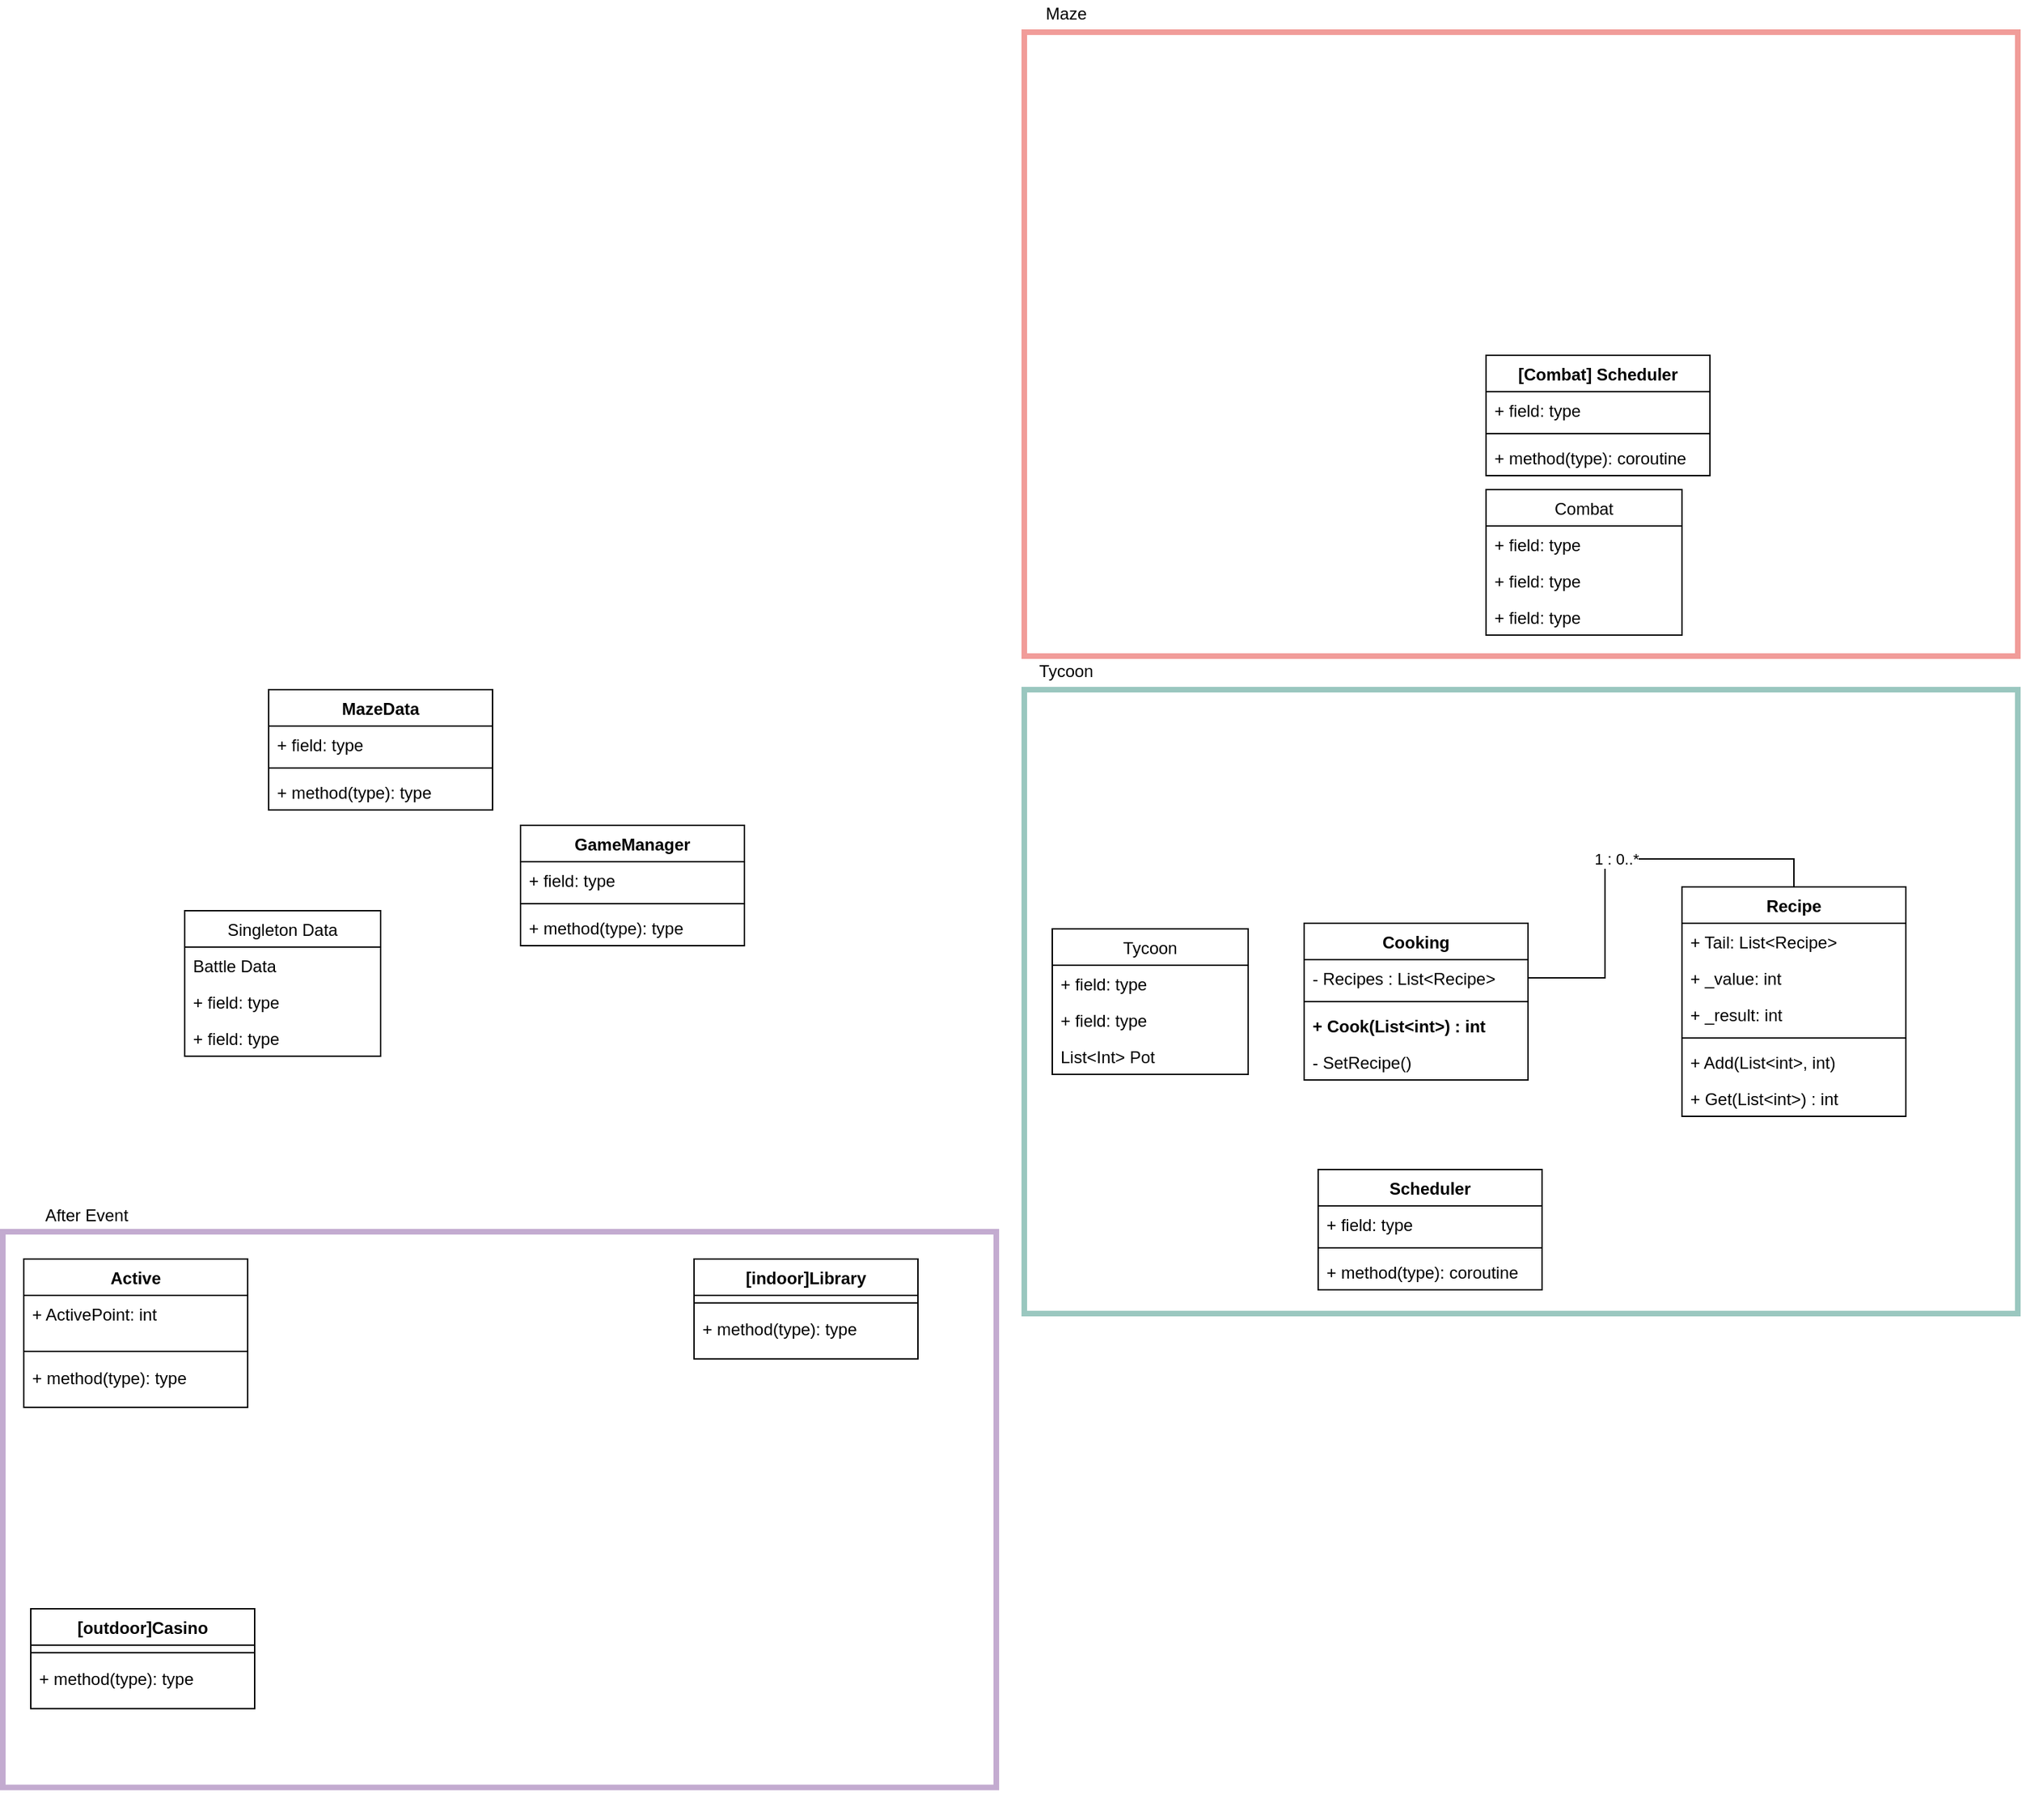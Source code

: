 <mxfile version="13.1.2" type="github">
  <diagram id="dGT4Hh-CYGsmOcZZTxus" name="Page-1">
    <mxGraphModel dx="3197" dy="2344" grid="1" gridSize="10" guides="1" tooltips="1" connect="1" arrows="1" fold="1" page="1" pageScale="1" pageWidth="827" pageHeight="1169" math="0" shadow="0">
      <root>
        <mxCell id="0" />
        <mxCell id="1" parent="0" />
        <mxCell id="V3jVEzcbfm84GRrFoneU-36" value="" style="group;" vertex="1" connectable="0" parent="1">
          <mxGeometry x="-240" y="520" width="710" height="440" as="geometry" />
        </mxCell>
        <mxCell id="V3jVEzcbfm84GRrFoneU-37" value="" style="rounded=0;whiteSpace=wrap;html=1;strokeColor=#C3ABD0;strokeWidth=4;" vertex="1" parent="V3jVEzcbfm84GRrFoneU-36">
          <mxGeometry y="20.486" width="710" height="397.247" as="geometry" />
        </mxCell>
        <mxCell id="V3jVEzcbfm84GRrFoneU-55" value="[indoor]Library" style="swimlane;fontStyle=1;align=center;verticalAlign=top;childLayout=stackLayout;horizontal=1;startSize=26;horizontalStack=0;resizeParent=1;resizeParentMax=0;resizeLast=0;collapsible=1;marginBottom=0;strokeColor=#000000;strokeWidth=1;" vertex="1" parent="V3jVEzcbfm84GRrFoneU-36">
          <mxGeometry x="494" y="40" width="160" height="71.333" as="geometry" />
        </mxCell>
        <mxCell id="V3jVEzcbfm84GRrFoneU-57" value="" style="line;strokeWidth=1;fillColor=none;align=left;verticalAlign=middle;spacingTop=-1;spacingLeft=3;spacingRight=3;rotatable=0;labelPosition=right;points=[];portConstraint=eastwest;" vertex="1" parent="V3jVEzcbfm84GRrFoneU-55">
          <mxGeometry y="26" width="160" height="10.667" as="geometry" />
        </mxCell>
        <mxCell id="V3jVEzcbfm84GRrFoneU-58" value="+ method(type): type" style="text;strokeColor=none;fillColor=none;align=left;verticalAlign=top;spacingLeft=4;spacingRight=4;overflow=hidden;rotatable=0;points=[[0,0.5],[1,0.5]];portConstraint=eastwest;" vertex="1" parent="V3jVEzcbfm84GRrFoneU-55">
          <mxGeometry y="36.667" width="160" height="34.667" as="geometry" />
        </mxCell>
        <mxCell id="V3jVEzcbfm84GRrFoneU-43" value="Active" style="swimlane;fontStyle=1;align=center;verticalAlign=top;childLayout=stackLayout;horizontal=1;startSize=26;horizontalStack=0;resizeParent=1;resizeParentMax=0;resizeLast=0;collapsible=1;marginBottom=0;strokeColor=#000000;strokeWidth=1;" vertex="1" parent="V3jVEzcbfm84GRrFoneU-36">
          <mxGeometry x="15" y="40" width="160" height="106" as="geometry" />
        </mxCell>
        <mxCell id="V3jVEzcbfm84GRrFoneU-44" value="+ ActivePoint: int" style="text;strokeColor=none;fillColor=none;align=left;verticalAlign=top;spacingLeft=4;spacingRight=4;overflow=hidden;rotatable=0;points=[[0,0.5],[1,0.5]];portConstraint=eastwest;" vertex="1" parent="V3jVEzcbfm84GRrFoneU-43">
          <mxGeometry y="26" width="160" height="34.667" as="geometry" />
        </mxCell>
        <mxCell id="V3jVEzcbfm84GRrFoneU-45" value="" style="line;strokeWidth=1;fillColor=none;align=left;verticalAlign=middle;spacingTop=-1;spacingLeft=3;spacingRight=3;rotatable=0;labelPosition=right;points=[];portConstraint=eastwest;" vertex="1" parent="V3jVEzcbfm84GRrFoneU-43">
          <mxGeometry y="60.667" width="160" height="10.667" as="geometry" />
        </mxCell>
        <mxCell id="V3jVEzcbfm84GRrFoneU-46" value="+ method(type): type" style="text;strokeColor=none;fillColor=none;align=left;verticalAlign=top;spacingLeft=4;spacingRight=4;overflow=hidden;rotatable=0;points=[[0,0.5],[1,0.5]];portConstraint=eastwest;" vertex="1" parent="V3jVEzcbfm84GRrFoneU-43">
          <mxGeometry y="71.333" width="160" height="34.667" as="geometry" />
        </mxCell>
        <mxCell id="V3jVEzcbfm84GRrFoneU-38" value="After Event" style="text;html=1;strokeColor=none;fillColor=none;align=center;verticalAlign=middle;whiteSpace=wrap;rounded=0;" vertex="1" parent="V3jVEzcbfm84GRrFoneU-36">
          <mxGeometry x="10" width="100" height="17.813" as="geometry" />
        </mxCell>
        <mxCell id="V3jVEzcbfm84GRrFoneU-47" value="[outdoor]Casino" style="swimlane;fontStyle=1;align=center;verticalAlign=top;childLayout=stackLayout;horizontal=1;startSize=26;horizontalStack=0;resizeParent=1;resizeParentMax=0;resizeLast=0;collapsible=1;marginBottom=0;strokeColor=#000000;strokeWidth=1;" vertex="1" parent="V3jVEzcbfm84GRrFoneU-36">
          <mxGeometry x="20" y="290" width="160" height="71.333" as="geometry" />
        </mxCell>
        <mxCell id="V3jVEzcbfm84GRrFoneU-49" value="" style="line;strokeWidth=1;fillColor=none;align=left;verticalAlign=middle;spacingTop=-1;spacingLeft=3;spacingRight=3;rotatable=0;labelPosition=right;points=[];portConstraint=eastwest;" vertex="1" parent="V3jVEzcbfm84GRrFoneU-47">
          <mxGeometry y="26" width="160" height="10.667" as="geometry" />
        </mxCell>
        <mxCell id="V3jVEzcbfm84GRrFoneU-50" value="+ method(type): type" style="text;strokeColor=none;fillColor=none;align=left;verticalAlign=top;spacingLeft=4;spacingRight=4;overflow=hidden;rotatable=0;points=[[0,0.5],[1,0.5]];portConstraint=eastwest;" vertex="1" parent="V3jVEzcbfm84GRrFoneU-47">
          <mxGeometry y="36.667" width="160" height="34.667" as="geometry" />
        </mxCell>
        <mxCell id="V3jVEzcbfm84GRrFoneU-17" value="" style="group;" vertex="1" connectable="0" parent="1">
          <mxGeometry x="490" y="-340" width="710" height="494" as="geometry" />
        </mxCell>
        <mxCell id="V3jVEzcbfm84GRrFoneU-18" value="" style="rounded=0;whiteSpace=wrap;html=1;strokeColor=#F19C99;strokeWidth=4;" vertex="1" parent="V3jVEzcbfm84GRrFoneU-17">
          <mxGeometry y="23" width="710" height="446" as="geometry" />
        </mxCell>
        <mxCell id="V3jVEzcbfm84GRrFoneU-19" value="Maze" style="text;html=1;strokeColor=none;fillColor=none;align=center;verticalAlign=middle;whiteSpace=wrap;rounded=0;" vertex="1" parent="V3jVEzcbfm84GRrFoneU-17">
          <mxGeometry x="10" width="40" height="20" as="geometry" />
        </mxCell>
        <mxCell id="V3jVEzcbfm84GRrFoneU-28" value="[Combat] Scheduler" style="swimlane;fontStyle=1;align=center;verticalAlign=top;childLayout=stackLayout;horizontal=1;startSize=26;horizontalStack=0;resizeParent=1;resizeParentMax=0;resizeLast=0;collapsible=1;marginBottom=0;" vertex="1" parent="V3jVEzcbfm84GRrFoneU-17">
          <mxGeometry x="330" y="254" width="160" height="86" as="geometry" />
        </mxCell>
        <mxCell id="V3jVEzcbfm84GRrFoneU-29" value="+ field: type" style="text;strokeColor=none;fillColor=none;align=left;verticalAlign=top;spacingLeft=4;spacingRight=4;overflow=hidden;rotatable=0;points=[[0,0.5],[1,0.5]];portConstraint=eastwest;" vertex="1" parent="V3jVEzcbfm84GRrFoneU-28">
          <mxGeometry y="26" width="160" height="26" as="geometry" />
        </mxCell>
        <mxCell id="V3jVEzcbfm84GRrFoneU-30" value="" style="line;strokeWidth=1;fillColor=none;align=left;verticalAlign=middle;spacingTop=-1;spacingLeft=3;spacingRight=3;rotatable=0;labelPosition=right;points=[];portConstraint=eastwest;" vertex="1" parent="V3jVEzcbfm84GRrFoneU-28">
          <mxGeometry y="52" width="160" height="8" as="geometry" />
        </mxCell>
        <mxCell id="V3jVEzcbfm84GRrFoneU-31" value="+ method(type): coroutine" style="text;strokeColor=none;fillColor=none;align=left;verticalAlign=top;spacingLeft=4;spacingRight=4;overflow=hidden;rotatable=0;points=[[0,0.5],[1,0.5]];portConstraint=eastwest;" vertex="1" parent="V3jVEzcbfm84GRrFoneU-28">
          <mxGeometry y="60" width="160" height="26" as="geometry" />
        </mxCell>
        <mxCell id="g-DItmgqgjEYdO-mJaCF-5" value="Combat" style="swimlane;fontStyle=0;childLayout=stackLayout;horizontal=1;startSize=26;fillColor=none;horizontalStack=0;resizeParent=1;resizeParentMax=0;resizeLast=0;collapsible=1;marginBottom=0;" parent="V3jVEzcbfm84GRrFoneU-17" vertex="1">
          <mxGeometry x="330" y="350" width="140" height="104" as="geometry" />
        </mxCell>
        <mxCell id="g-DItmgqgjEYdO-mJaCF-6" value="+ field: type" style="text;strokeColor=none;fillColor=none;align=left;verticalAlign=top;spacingLeft=4;spacingRight=4;overflow=hidden;rotatable=0;points=[[0,0.5],[1,0.5]];portConstraint=eastwest;" parent="g-DItmgqgjEYdO-mJaCF-5" vertex="1">
          <mxGeometry y="26" width="140" height="26" as="geometry" />
        </mxCell>
        <mxCell id="g-DItmgqgjEYdO-mJaCF-7" value="+ field: type" style="text;strokeColor=none;fillColor=none;align=left;verticalAlign=top;spacingLeft=4;spacingRight=4;overflow=hidden;rotatable=0;points=[[0,0.5],[1,0.5]];portConstraint=eastwest;" parent="g-DItmgqgjEYdO-mJaCF-5" vertex="1">
          <mxGeometry y="52" width="140" height="26" as="geometry" />
        </mxCell>
        <mxCell id="g-DItmgqgjEYdO-mJaCF-8" value="+ field: type" style="text;strokeColor=none;fillColor=none;align=left;verticalAlign=top;spacingLeft=4;spacingRight=4;overflow=hidden;rotatable=0;points=[[0,0.5],[1,0.5]];portConstraint=eastwest;" parent="g-DItmgqgjEYdO-mJaCF-5" vertex="1">
          <mxGeometry y="78" width="140" height="26" as="geometry" />
        </mxCell>
        <mxCell id="V3jVEzcbfm84GRrFoneU-3" value="" style="group;" vertex="1" connectable="0" parent="1">
          <mxGeometry x="490" y="130" width="710" height="494" as="geometry" />
        </mxCell>
        <mxCell id="V3jVEzcbfm84GRrFoneU-1" value="" style="rounded=0;whiteSpace=wrap;html=1;strokeColor=#9AC7BF;strokeWidth=4;" vertex="1" parent="V3jVEzcbfm84GRrFoneU-3">
          <mxGeometry y="23" width="710" height="446" as="geometry" />
        </mxCell>
        <mxCell id="V3jVEzcbfm84GRrFoneU-2" value="Tycoon" style="text;html=1;strokeColor=none;fillColor=none;align=center;verticalAlign=middle;whiteSpace=wrap;rounded=0;" vertex="1" parent="V3jVEzcbfm84GRrFoneU-3">
          <mxGeometry x="10" width="40" height="20" as="geometry" />
        </mxCell>
        <mxCell id="V3jVEzcbfm84GRrFoneU-9" value="Scheduler" style="swimlane;fontStyle=1;align=center;verticalAlign=top;childLayout=stackLayout;horizontal=1;startSize=26;horizontalStack=0;resizeParent=1;resizeParentMax=0;resizeLast=0;collapsible=1;marginBottom=0;" vertex="1" parent="V3jVEzcbfm84GRrFoneU-3">
          <mxGeometry x="210" y="366" width="160" height="86" as="geometry" />
        </mxCell>
        <mxCell id="V3jVEzcbfm84GRrFoneU-10" value="+ field: type" style="text;strokeColor=none;fillColor=none;align=left;verticalAlign=top;spacingLeft=4;spacingRight=4;overflow=hidden;rotatable=0;points=[[0,0.5],[1,0.5]];portConstraint=eastwest;" vertex="1" parent="V3jVEzcbfm84GRrFoneU-9">
          <mxGeometry y="26" width="160" height="26" as="geometry" />
        </mxCell>
        <mxCell id="V3jVEzcbfm84GRrFoneU-11" value="" style="line;strokeWidth=1;fillColor=none;align=left;verticalAlign=middle;spacingTop=-1;spacingLeft=3;spacingRight=3;rotatable=0;labelPosition=right;points=[];portConstraint=eastwest;" vertex="1" parent="V3jVEzcbfm84GRrFoneU-9">
          <mxGeometry y="52" width="160" height="8" as="geometry" />
        </mxCell>
        <mxCell id="V3jVEzcbfm84GRrFoneU-12" value="+ method(type): coroutine" style="text;strokeColor=none;fillColor=none;align=left;verticalAlign=top;spacingLeft=4;spacingRight=4;overflow=hidden;rotatable=0;points=[[0,0.5],[1,0.5]];portConstraint=eastwest;" vertex="1" parent="V3jVEzcbfm84GRrFoneU-9">
          <mxGeometry y="60" width="160" height="26" as="geometry" />
        </mxCell>
        <mxCell id="g-DItmgqgjEYdO-mJaCF-36" value="Cooking" style="swimlane;fontStyle=1;align=center;verticalAlign=top;childLayout=stackLayout;horizontal=1;startSize=26;horizontalStack=0;resizeParent=1;resizeParentMax=0;resizeLast=0;collapsible=1;marginBottom=0;" parent="1" vertex="1">
          <mxGeometry x="690" y="320" width="160" height="112" as="geometry" />
        </mxCell>
        <mxCell id="g-DItmgqgjEYdO-mJaCF-37" value="- Recipes : List&lt;Recipe&gt;" style="text;strokeColor=none;fillColor=none;align=left;verticalAlign=top;spacingLeft=4;spacingRight=4;overflow=hidden;rotatable=0;points=[[0,0.5],[1,0.5]];portConstraint=eastwest;" parent="g-DItmgqgjEYdO-mJaCF-36" vertex="1">
          <mxGeometry y="26" width="160" height="26" as="geometry" />
        </mxCell>
        <mxCell id="g-DItmgqgjEYdO-mJaCF-38" value="" style="line;strokeWidth=1;fillColor=none;align=left;verticalAlign=middle;spacingTop=-1;spacingLeft=3;spacingRight=3;rotatable=0;labelPosition=right;points=[];portConstraint=eastwest;" parent="g-DItmgqgjEYdO-mJaCF-36" vertex="1">
          <mxGeometry y="52" width="160" height="8" as="geometry" />
        </mxCell>
        <mxCell id="g-DItmgqgjEYdO-mJaCF-2" value="+ Cook(List&lt;int&gt;) : int" style="text;strokeColor=none;fillColor=none;align=left;verticalAlign=top;spacingLeft=4;spacingRight=4;overflow=hidden;rotatable=0;points=[[0,0.5],[1,0.5]];portConstraint=eastwest;fontStyle=1" parent="g-DItmgqgjEYdO-mJaCF-36" vertex="1">
          <mxGeometry y="60" width="160" height="26" as="geometry" />
        </mxCell>
        <mxCell id="g-DItmgqgjEYdO-mJaCF-4" value="- SetRecipe()" style="text;strokeColor=none;fillColor=none;align=left;verticalAlign=top;spacingLeft=4;spacingRight=4;overflow=hidden;rotatable=0;points=[[0,0.5],[1,0.5]];portConstraint=eastwest;" parent="g-DItmgqgjEYdO-mJaCF-36" vertex="1">
          <mxGeometry y="86" width="160" height="26" as="geometry" />
        </mxCell>
        <mxCell id="g-DItmgqgjEYdO-mJaCF-41" value="Recipe" style="swimlane;fontStyle=1;align=center;verticalAlign=top;childLayout=stackLayout;horizontal=1;startSize=26;horizontalStack=0;resizeParent=1;resizeParentMax=0;resizeLast=0;collapsible=1;marginBottom=0;" parent="1" vertex="1">
          <mxGeometry x="960" y="294" width="160" height="164" as="geometry" />
        </mxCell>
        <mxCell id="g-DItmgqgjEYdO-mJaCF-45" value="+ Tail: List&lt;Recipe&gt;" style="text;strokeColor=none;fillColor=none;align=left;verticalAlign=top;spacingLeft=4;spacingRight=4;overflow=hidden;rotatable=0;points=[[0,0.5],[1,0.5]];portConstraint=eastwest;" parent="g-DItmgqgjEYdO-mJaCF-41" vertex="1">
          <mxGeometry y="26" width="160" height="26" as="geometry" />
        </mxCell>
        <mxCell id="g-DItmgqgjEYdO-mJaCF-42" value="+ _value: int" style="text;strokeColor=none;fillColor=none;align=left;verticalAlign=top;spacingLeft=4;spacingRight=4;overflow=hidden;rotatable=0;points=[[0,0.5],[1,0.5]];portConstraint=eastwest;" parent="g-DItmgqgjEYdO-mJaCF-41" vertex="1">
          <mxGeometry y="52" width="160" height="26" as="geometry" />
        </mxCell>
        <mxCell id="g-DItmgqgjEYdO-mJaCF-52" value="+ _result: int" style="text;strokeColor=none;fillColor=none;align=left;verticalAlign=top;spacingLeft=4;spacingRight=4;overflow=hidden;rotatable=0;points=[[0,0.5],[1,0.5]];portConstraint=eastwest;" parent="g-DItmgqgjEYdO-mJaCF-41" vertex="1">
          <mxGeometry y="78" width="160" height="26" as="geometry" />
        </mxCell>
        <mxCell id="g-DItmgqgjEYdO-mJaCF-43" value="" style="line;strokeWidth=1;fillColor=none;align=left;verticalAlign=middle;spacingTop=-1;spacingLeft=3;spacingRight=3;rotatable=0;labelPosition=right;points=[];portConstraint=eastwest;" parent="g-DItmgqgjEYdO-mJaCF-41" vertex="1">
          <mxGeometry y="104" width="160" height="8" as="geometry" />
        </mxCell>
        <mxCell id="g-DItmgqgjEYdO-mJaCF-44" value="+ Add(List&lt;int&gt;, int) " style="text;strokeColor=none;fillColor=none;align=left;verticalAlign=top;spacingLeft=4;spacingRight=4;overflow=hidden;rotatable=0;points=[[0,0.5],[1,0.5]];portConstraint=eastwest;" parent="g-DItmgqgjEYdO-mJaCF-41" vertex="1">
          <mxGeometry y="112" width="160" height="26" as="geometry" />
        </mxCell>
        <mxCell id="g-DItmgqgjEYdO-mJaCF-54" value="+ Get(List&lt;int&gt;) : int" style="text;strokeColor=none;fillColor=none;align=left;verticalAlign=top;spacingLeft=4;spacingRight=4;overflow=hidden;rotatable=0;points=[[0,0.5],[1,0.5]];portConstraint=eastwest;" parent="g-DItmgqgjEYdO-mJaCF-41" vertex="1">
          <mxGeometry y="138" width="160" height="26" as="geometry" />
        </mxCell>
        <mxCell id="g-DItmgqgjEYdO-mJaCF-55" value="1 : 0..*" style="edgeStyle=orthogonalEdgeStyle;rounded=0;orthogonalLoop=1;jettySize=auto;html=1;entryX=0.5;entryY=0;entryDx=0;entryDy=0;endArrow=none;endFill=0;" parent="1" source="g-DItmgqgjEYdO-mJaCF-37" target="g-DItmgqgjEYdO-mJaCF-41" edge="1">
          <mxGeometry relative="1" as="geometry">
            <mxPoint x="961" y="310" as="targetPoint" />
          </mxGeometry>
        </mxCell>
        <mxCell id="g-DItmgqgjEYdO-mJaCF-31" value="Tycoon" style="swimlane;fontStyle=0;childLayout=stackLayout;horizontal=1;startSize=26;fillColor=none;horizontalStack=0;resizeParent=1;resizeParentMax=0;resizeLast=0;collapsible=1;marginBottom=0;" parent="1" vertex="1">
          <mxGeometry x="510" y="324" width="140" height="104" as="geometry" />
        </mxCell>
        <mxCell id="g-DItmgqgjEYdO-mJaCF-32" value="+ field: type" style="text;strokeColor=none;fillColor=none;align=left;verticalAlign=top;spacingLeft=4;spacingRight=4;overflow=hidden;rotatable=0;points=[[0,0.5],[1,0.5]];portConstraint=eastwest;" parent="g-DItmgqgjEYdO-mJaCF-31" vertex="1">
          <mxGeometry y="26" width="140" height="26" as="geometry" />
        </mxCell>
        <mxCell id="g-DItmgqgjEYdO-mJaCF-33" value="+ field: type" style="text;strokeColor=none;fillColor=none;align=left;verticalAlign=top;spacingLeft=4;spacingRight=4;overflow=hidden;rotatable=0;points=[[0,0.5],[1,0.5]];portConstraint=eastwest;" parent="g-DItmgqgjEYdO-mJaCF-31" vertex="1">
          <mxGeometry y="52" width="140" height="26" as="geometry" />
        </mxCell>
        <mxCell id="g-DItmgqgjEYdO-mJaCF-34" value="List&lt;Int&gt; Pot" style="text;strokeColor=none;fillColor=none;align=left;verticalAlign=top;spacingLeft=4;spacingRight=4;overflow=hidden;rotatable=0;points=[[0,0.5],[1,0.5]];portConstraint=eastwest;" parent="g-DItmgqgjEYdO-mJaCF-31" vertex="1">
          <mxGeometry y="78" width="140" height="26" as="geometry" />
        </mxCell>
        <mxCell id="g-DItmgqgjEYdO-mJaCF-27" value="Singleton Data" style="swimlane;fontStyle=0;childLayout=stackLayout;horizontal=1;startSize=26;fillColor=none;horizontalStack=0;resizeParent=1;resizeParentMax=0;resizeLast=0;collapsible=1;marginBottom=0;" parent="1" vertex="1">
          <mxGeometry x="-110" y="311" width="140" height="104" as="geometry" />
        </mxCell>
        <mxCell id="g-DItmgqgjEYdO-mJaCF-28" value="Battle Data" style="text;strokeColor=none;fillColor=none;align=left;verticalAlign=top;spacingLeft=4;spacingRight=4;overflow=hidden;rotatable=0;points=[[0,0.5],[1,0.5]];portConstraint=eastwest;" parent="g-DItmgqgjEYdO-mJaCF-27" vertex="1">
          <mxGeometry y="26" width="140" height="26" as="geometry" />
        </mxCell>
        <mxCell id="g-DItmgqgjEYdO-mJaCF-29" value="+ field: type" style="text;strokeColor=none;fillColor=none;align=left;verticalAlign=top;spacingLeft=4;spacingRight=4;overflow=hidden;rotatable=0;points=[[0,0.5],[1,0.5]];portConstraint=eastwest;" parent="g-DItmgqgjEYdO-mJaCF-27" vertex="1">
          <mxGeometry y="52" width="140" height="26" as="geometry" />
        </mxCell>
        <mxCell id="g-DItmgqgjEYdO-mJaCF-30" value="+ field: type" style="text;strokeColor=none;fillColor=none;align=left;verticalAlign=top;spacingLeft=4;spacingRight=4;overflow=hidden;rotatable=0;points=[[0,0.5],[1,0.5]];portConstraint=eastwest;" parent="g-DItmgqgjEYdO-mJaCF-27" vertex="1">
          <mxGeometry y="78" width="140" height="26" as="geometry" />
        </mxCell>
        <mxCell id="V3jVEzcbfm84GRrFoneU-32" value="GameManager" style="swimlane;fontStyle=1;align=center;verticalAlign=top;childLayout=stackLayout;horizontal=1;startSize=26;horizontalStack=0;resizeParent=1;resizeParentMax=0;resizeLast=0;collapsible=1;marginBottom=0;strokeColor=#000000;strokeWidth=1;" vertex="1" parent="1">
          <mxGeometry x="130" y="250" width="160" height="86" as="geometry" />
        </mxCell>
        <mxCell id="V3jVEzcbfm84GRrFoneU-33" value="+ field: type" style="text;strokeColor=none;fillColor=none;align=left;verticalAlign=top;spacingLeft=4;spacingRight=4;overflow=hidden;rotatable=0;points=[[0,0.5],[1,0.5]];portConstraint=eastwest;" vertex="1" parent="V3jVEzcbfm84GRrFoneU-32">
          <mxGeometry y="26" width="160" height="26" as="geometry" />
        </mxCell>
        <mxCell id="V3jVEzcbfm84GRrFoneU-34" value="" style="line;strokeWidth=1;fillColor=none;align=left;verticalAlign=middle;spacingTop=-1;spacingLeft=3;spacingRight=3;rotatable=0;labelPosition=right;points=[];portConstraint=eastwest;" vertex="1" parent="V3jVEzcbfm84GRrFoneU-32">
          <mxGeometry y="52" width="160" height="8" as="geometry" />
        </mxCell>
        <mxCell id="V3jVEzcbfm84GRrFoneU-35" value="+ method(type): type" style="text;strokeColor=none;fillColor=none;align=left;verticalAlign=top;spacingLeft=4;spacingRight=4;overflow=hidden;rotatable=0;points=[[0,0.5],[1,0.5]];portConstraint=eastwest;" vertex="1" parent="V3jVEzcbfm84GRrFoneU-32">
          <mxGeometry y="60" width="160" height="26" as="geometry" />
        </mxCell>
        <mxCell id="V3jVEzcbfm84GRrFoneU-59" value="MazeData" style="swimlane;fontStyle=1;align=center;verticalAlign=top;childLayout=stackLayout;horizontal=1;startSize=26;horizontalStack=0;resizeParent=1;resizeParentMax=0;resizeLast=0;collapsible=1;marginBottom=0;strokeColor=#000000;strokeWidth=1;" vertex="1" parent="1">
          <mxGeometry x="-50" y="153" width="160" height="86" as="geometry" />
        </mxCell>
        <mxCell id="V3jVEzcbfm84GRrFoneU-60" value="+ field: type" style="text;strokeColor=none;fillColor=none;align=left;verticalAlign=top;spacingLeft=4;spacingRight=4;overflow=hidden;rotatable=0;points=[[0,0.5],[1,0.5]];portConstraint=eastwest;" vertex="1" parent="V3jVEzcbfm84GRrFoneU-59">
          <mxGeometry y="26" width="160" height="26" as="geometry" />
        </mxCell>
        <mxCell id="V3jVEzcbfm84GRrFoneU-61" value="" style="line;strokeWidth=1;fillColor=none;align=left;verticalAlign=middle;spacingTop=-1;spacingLeft=3;spacingRight=3;rotatable=0;labelPosition=right;points=[];portConstraint=eastwest;" vertex="1" parent="V3jVEzcbfm84GRrFoneU-59">
          <mxGeometry y="52" width="160" height="8" as="geometry" />
        </mxCell>
        <mxCell id="V3jVEzcbfm84GRrFoneU-62" value="+ method(type): type" style="text;strokeColor=none;fillColor=none;align=left;verticalAlign=top;spacingLeft=4;spacingRight=4;overflow=hidden;rotatable=0;points=[[0,0.5],[1,0.5]];portConstraint=eastwest;" vertex="1" parent="V3jVEzcbfm84GRrFoneU-59">
          <mxGeometry y="60" width="160" height="26" as="geometry" />
        </mxCell>
      </root>
    </mxGraphModel>
  </diagram>
</mxfile>
